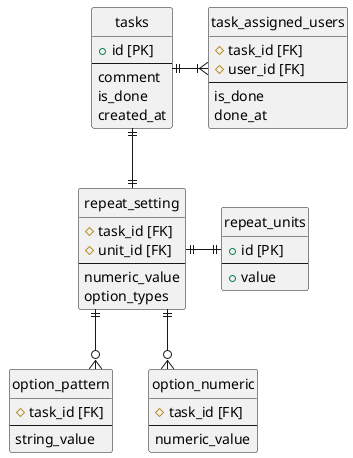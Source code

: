 @startuml

hide circle
skinparam linetype ortho


' タスクマスタ
entity "tasks" {
  + id [PK]
  --
  comment    /'タスクを振るときのコメント'/
  is_done    /'完了フラグ（0で未完了、1で全員完了）：非正規化のため、task_assigned_users.is_doneを参照してもOK'/
  created_at /'タスク作成日'/
}


' タスクに追加されたユーザー
entity "task_assigned_users" {
  # task_id [FK]
  # user_id [FK]
  --
  is_done /'完了フラグ（0で未完了、1で完了）'/
  done_at /'タスク完了日'/
}


' 繰り返し設定
' ーーーーーーーーーー
' 1. N時間おき　: numerical_value + unit_id (= hour)
' 2. N日おき　　: numerical_value + unit_id (= daily)
' 3. N週おき　　: numerical_value + unit_id (= weekly)
'   3-1. 曜日を指定しないパターン：optionなし（= タスク登録した曜日を参照）
'   3-2. 曜日を指定するパターン　：optionあり (= repeat_pattern_optionsを参照)
' 4. Nカ月おき　: numerical_value + unit_id (= monthly)
'   4-1. 日付を指定するパターン：
'   4-2. 末日を指定するパターン：optionあり (= repeat_pattern_optionsを参照)
' ーーーーーーーーーー
entity "repeat_setting" {
  # task_id [FK]  /'タスクID'/
  # unit_id [FK]  /'単位ID'/
  --
  numeric_value   /'数値'/
  option_types    /'オプションタイプ（0でオプションなし、1でoption_pattern、2でoption_numeric）'/
}


' 繰り返し単位
entity "repeat_units" {
  + id [PK]
  --
  + value /'hour, daily, weekly, monthy, yearlyの４種類'/
}


' 繰り返しオプション（パターン） -> 3-1, 4-2で有効
' ーーーーーーーーーー
' string_valueは、現時点で以下の通り。
'   1. sunday
'   2. monday
'   3. tuesday
'   4. wednesday
'   5. thursday
'   6. friday
'   7. saturday
'   8. last day of the month（月末日）
'   -> 縦持ちすることで、「毎週X曜日とY曜日」などの指定も可能
' ーーーーーーーーーー
entity "option_pattern" {
  # task_id [FK]
  --
  string_value 
}


' 繰り返しオプション（数値）-> 4-1で有効
entity "option_numeric" {
  # task_id [FK]
  --
  numeric_value
}


tasks ||-r-|{ task_assigned_users
tasks ||--|| repeat_setting
repeat_setting ||-r-|| repeat_units
repeat_setting ||--o{ option_pattern
repeat_setting ||--o{ option_numeric

@enduml
